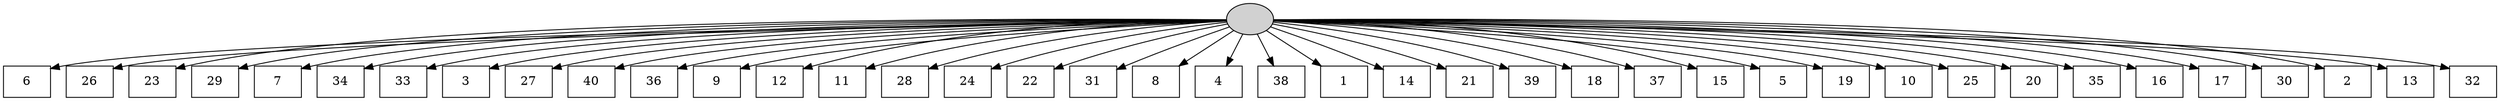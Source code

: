 digraph G {
0[style=filled, fillcolor=grey82, label=""];
1[shape=box,style=filled, fillcolor=white,label="6\n"];
2[shape=box,style=filled, fillcolor=white,label="26\n"];
3[shape=box,style=filled, fillcolor=white,label="23\n"];
4[shape=box,style=filled, fillcolor=white,label="29\n"];
5[shape=box,style=filled, fillcolor=white,label="7\n"];
6[shape=box,style=filled, fillcolor=white,label="34\n"];
7[shape=box,style=filled, fillcolor=white,label="33\n"];
8[shape=box,style=filled, fillcolor=white,label="3\n"];
9[shape=box,style=filled, fillcolor=white,label="27\n"];
10[shape=box,style=filled, fillcolor=white,label="40\n"];
11[shape=box,style=filled, fillcolor=white,label="36\n"];
12[shape=box,style=filled, fillcolor=white,label="9\n"];
13[shape=box,style=filled, fillcolor=white,label="12\n"];
14[shape=box,style=filled, fillcolor=white,label="11\n"];
15[shape=box,style=filled, fillcolor=white,label="28\n"];
16[shape=box,style=filled, fillcolor=white,label="24\n"];
17[shape=box,style=filled, fillcolor=white,label="22\n"];
18[shape=box,style=filled, fillcolor=white,label="31\n"];
19[shape=box,style=filled, fillcolor=white,label="8\n"];
20[shape=box,style=filled, fillcolor=white,label="4\n"];
21[shape=box,style=filled, fillcolor=white,label="38\n"];
22[shape=box,style=filled, fillcolor=white,label="1\n"];
23[shape=box,style=filled, fillcolor=white,label="14\n"];
24[shape=box,style=filled, fillcolor=white,label="21\n"];
25[shape=box,style=filled, fillcolor=white,label="39\n"];
26[shape=box,style=filled, fillcolor=white,label="18\n"];
27[shape=box,style=filled, fillcolor=white,label="37\n"];
28[shape=box,style=filled, fillcolor=white,label="15\n"];
29[shape=box,style=filled, fillcolor=white,label="5\n"];
30[shape=box,style=filled, fillcolor=white,label="19\n"];
31[shape=box,style=filled, fillcolor=white,label="10\n"];
32[shape=box,style=filled, fillcolor=white,label="25\n"];
33[shape=box,style=filled, fillcolor=white,label="20\n"];
34[shape=box,style=filled, fillcolor=white,label="35\n"];
35[shape=box,style=filled, fillcolor=white,label="16\n"];
36[shape=box,style=filled, fillcolor=white,label="17\n"];
37[shape=box,style=filled, fillcolor=white,label="30\n"];
38[shape=box,style=filled, fillcolor=white,label="2\n"];
39[shape=box,style=filled, fillcolor=white,label="13\n"];
40[shape=box,style=filled, fillcolor=white,label="32\n"];
0->1 ;
0->2 ;
0->3 ;
0->4 ;
0->5 ;
0->6 ;
0->7 ;
0->8 ;
0->9 ;
0->10 ;
0->11 ;
0->12 ;
0->13 ;
0->14 ;
0->15 ;
0->16 ;
0->17 ;
0->18 ;
0->19 ;
0->20 ;
0->21 ;
0->22 ;
0->23 ;
0->24 ;
0->25 ;
0->26 ;
0->27 ;
0->28 ;
0->29 ;
0->30 ;
0->31 ;
0->32 ;
0->33 ;
0->34 ;
0->35 ;
0->36 ;
0->37 ;
0->38 ;
0->39 ;
0->40 ;
}
